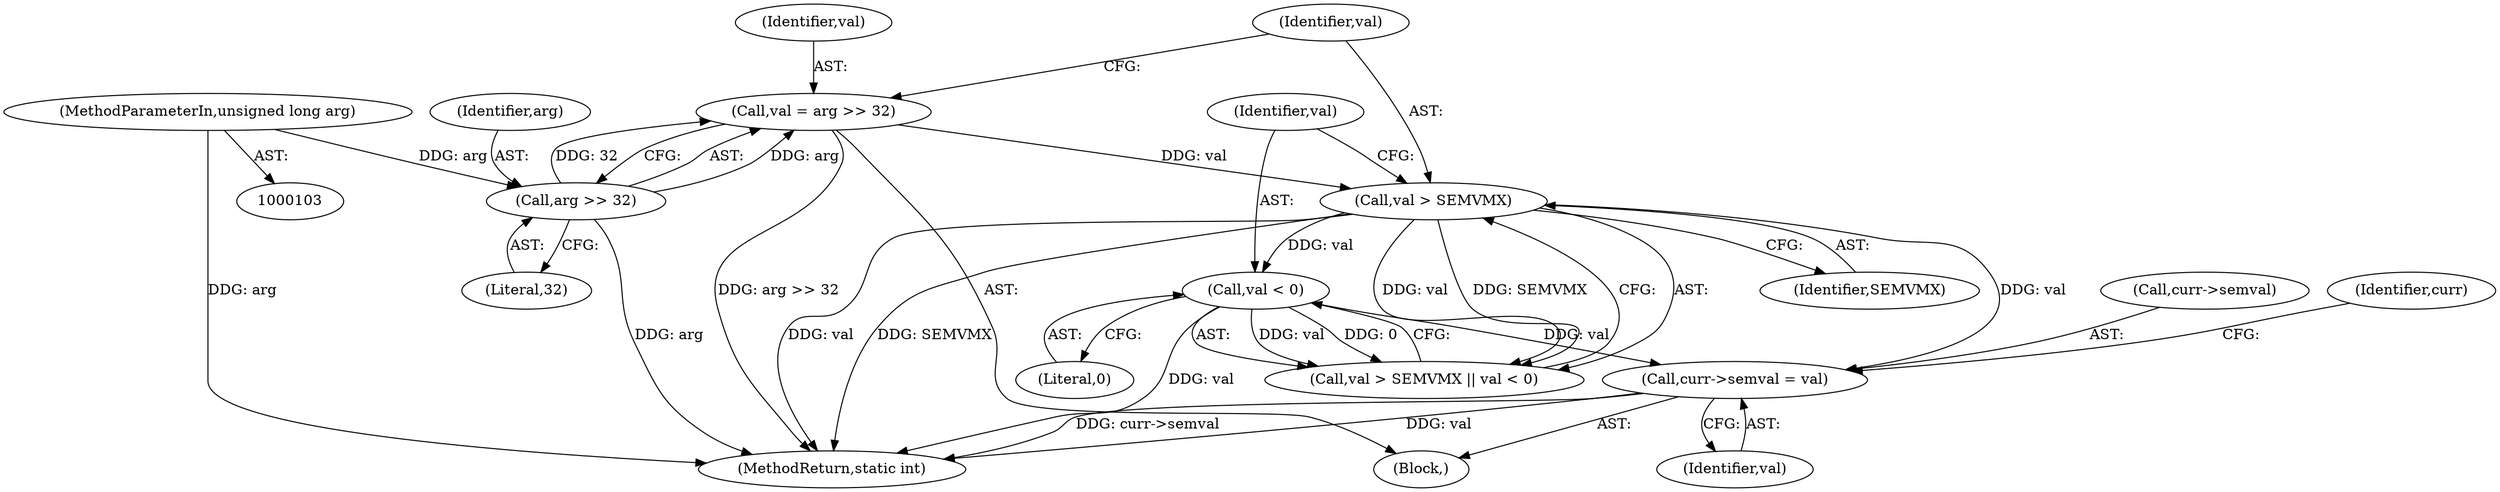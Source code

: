 digraph "0_linux_6062a8dc0517bce23e3c2f7d2fea5e22411269a3_13@pointer" {
"1000215" [label="(Call,curr->semval = val)"];
"1000125" [label="(Call,val < 0)"];
"1000122" [label="(Call,val > SEMVMX)"];
"1000115" [label="(Call,val = arg >> 32)"];
"1000117" [label="(Call,arg >> 32)"];
"1000107" [label="(MethodParameterIn,unsigned long arg)"];
"1000127" [label="(Literal,0)"];
"1000118" [label="(Identifier,arg)"];
"1000219" [label="(Identifier,val)"];
"1000125" [label="(Call,val < 0)"];
"1000123" [label="(Identifier,val)"];
"1000122" [label="(Call,val > SEMVMX)"];
"1000215" [label="(Call,curr->semval = val)"];
"1000117" [label="(Call,arg >> 32)"];
"1000108" [label="(Block,)"];
"1000216" [label="(Call,curr->semval)"];
"1000247" [label="(MethodReturn,static int)"];
"1000116" [label="(Identifier,val)"];
"1000119" [label="(Literal,32)"];
"1000107" [label="(MethodParameterIn,unsigned long arg)"];
"1000124" [label="(Identifier,SEMVMX)"];
"1000115" [label="(Call,val = arg >> 32)"];
"1000121" [label="(Call,val > SEMVMX || val < 0)"];
"1000126" [label="(Identifier,val)"];
"1000222" [label="(Identifier,curr)"];
"1000215" -> "1000108"  [label="AST: "];
"1000215" -> "1000219"  [label="CFG: "];
"1000216" -> "1000215"  [label="AST: "];
"1000219" -> "1000215"  [label="AST: "];
"1000222" -> "1000215"  [label="CFG: "];
"1000215" -> "1000247"  [label="DDG: curr->semval"];
"1000215" -> "1000247"  [label="DDG: val"];
"1000125" -> "1000215"  [label="DDG: val"];
"1000122" -> "1000215"  [label="DDG: val"];
"1000125" -> "1000121"  [label="AST: "];
"1000125" -> "1000127"  [label="CFG: "];
"1000126" -> "1000125"  [label="AST: "];
"1000127" -> "1000125"  [label="AST: "];
"1000121" -> "1000125"  [label="CFG: "];
"1000125" -> "1000247"  [label="DDG: val"];
"1000125" -> "1000121"  [label="DDG: val"];
"1000125" -> "1000121"  [label="DDG: 0"];
"1000122" -> "1000125"  [label="DDG: val"];
"1000122" -> "1000121"  [label="AST: "];
"1000122" -> "1000124"  [label="CFG: "];
"1000123" -> "1000122"  [label="AST: "];
"1000124" -> "1000122"  [label="AST: "];
"1000126" -> "1000122"  [label="CFG: "];
"1000121" -> "1000122"  [label="CFG: "];
"1000122" -> "1000247"  [label="DDG: val"];
"1000122" -> "1000247"  [label="DDG: SEMVMX"];
"1000122" -> "1000121"  [label="DDG: val"];
"1000122" -> "1000121"  [label="DDG: SEMVMX"];
"1000115" -> "1000122"  [label="DDG: val"];
"1000115" -> "1000108"  [label="AST: "];
"1000115" -> "1000117"  [label="CFG: "];
"1000116" -> "1000115"  [label="AST: "];
"1000117" -> "1000115"  [label="AST: "];
"1000123" -> "1000115"  [label="CFG: "];
"1000115" -> "1000247"  [label="DDG: arg >> 32"];
"1000117" -> "1000115"  [label="DDG: arg"];
"1000117" -> "1000115"  [label="DDG: 32"];
"1000117" -> "1000119"  [label="CFG: "];
"1000118" -> "1000117"  [label="AST: "];
"1000119" -> "1000117"  [label="AST: "];
"1000117" -> "1000247"  [label="DDG: arg"];
"1000107" -> "1000117"  [label="DDG: arg"];
"1000107" -> "1000103"  [label="AST: "];
"1000107" -> "1000247"  [label="DDG: arg"];
}
